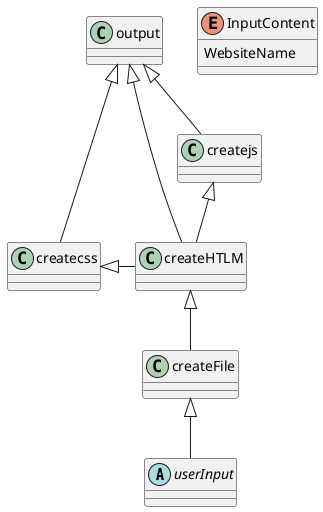 @startuml
'https://plantuml.com/class-diagram

abstract  userInput


createFile <|-- userInput
createHTLM <|-- createFile
createjs <|-- createHTLM
createcss <|- createHTLM

output <|-- createjs
output <|-- createcss
output <|-- createHTLM

enum InputContent {
WebsiteName
}

@enduml
